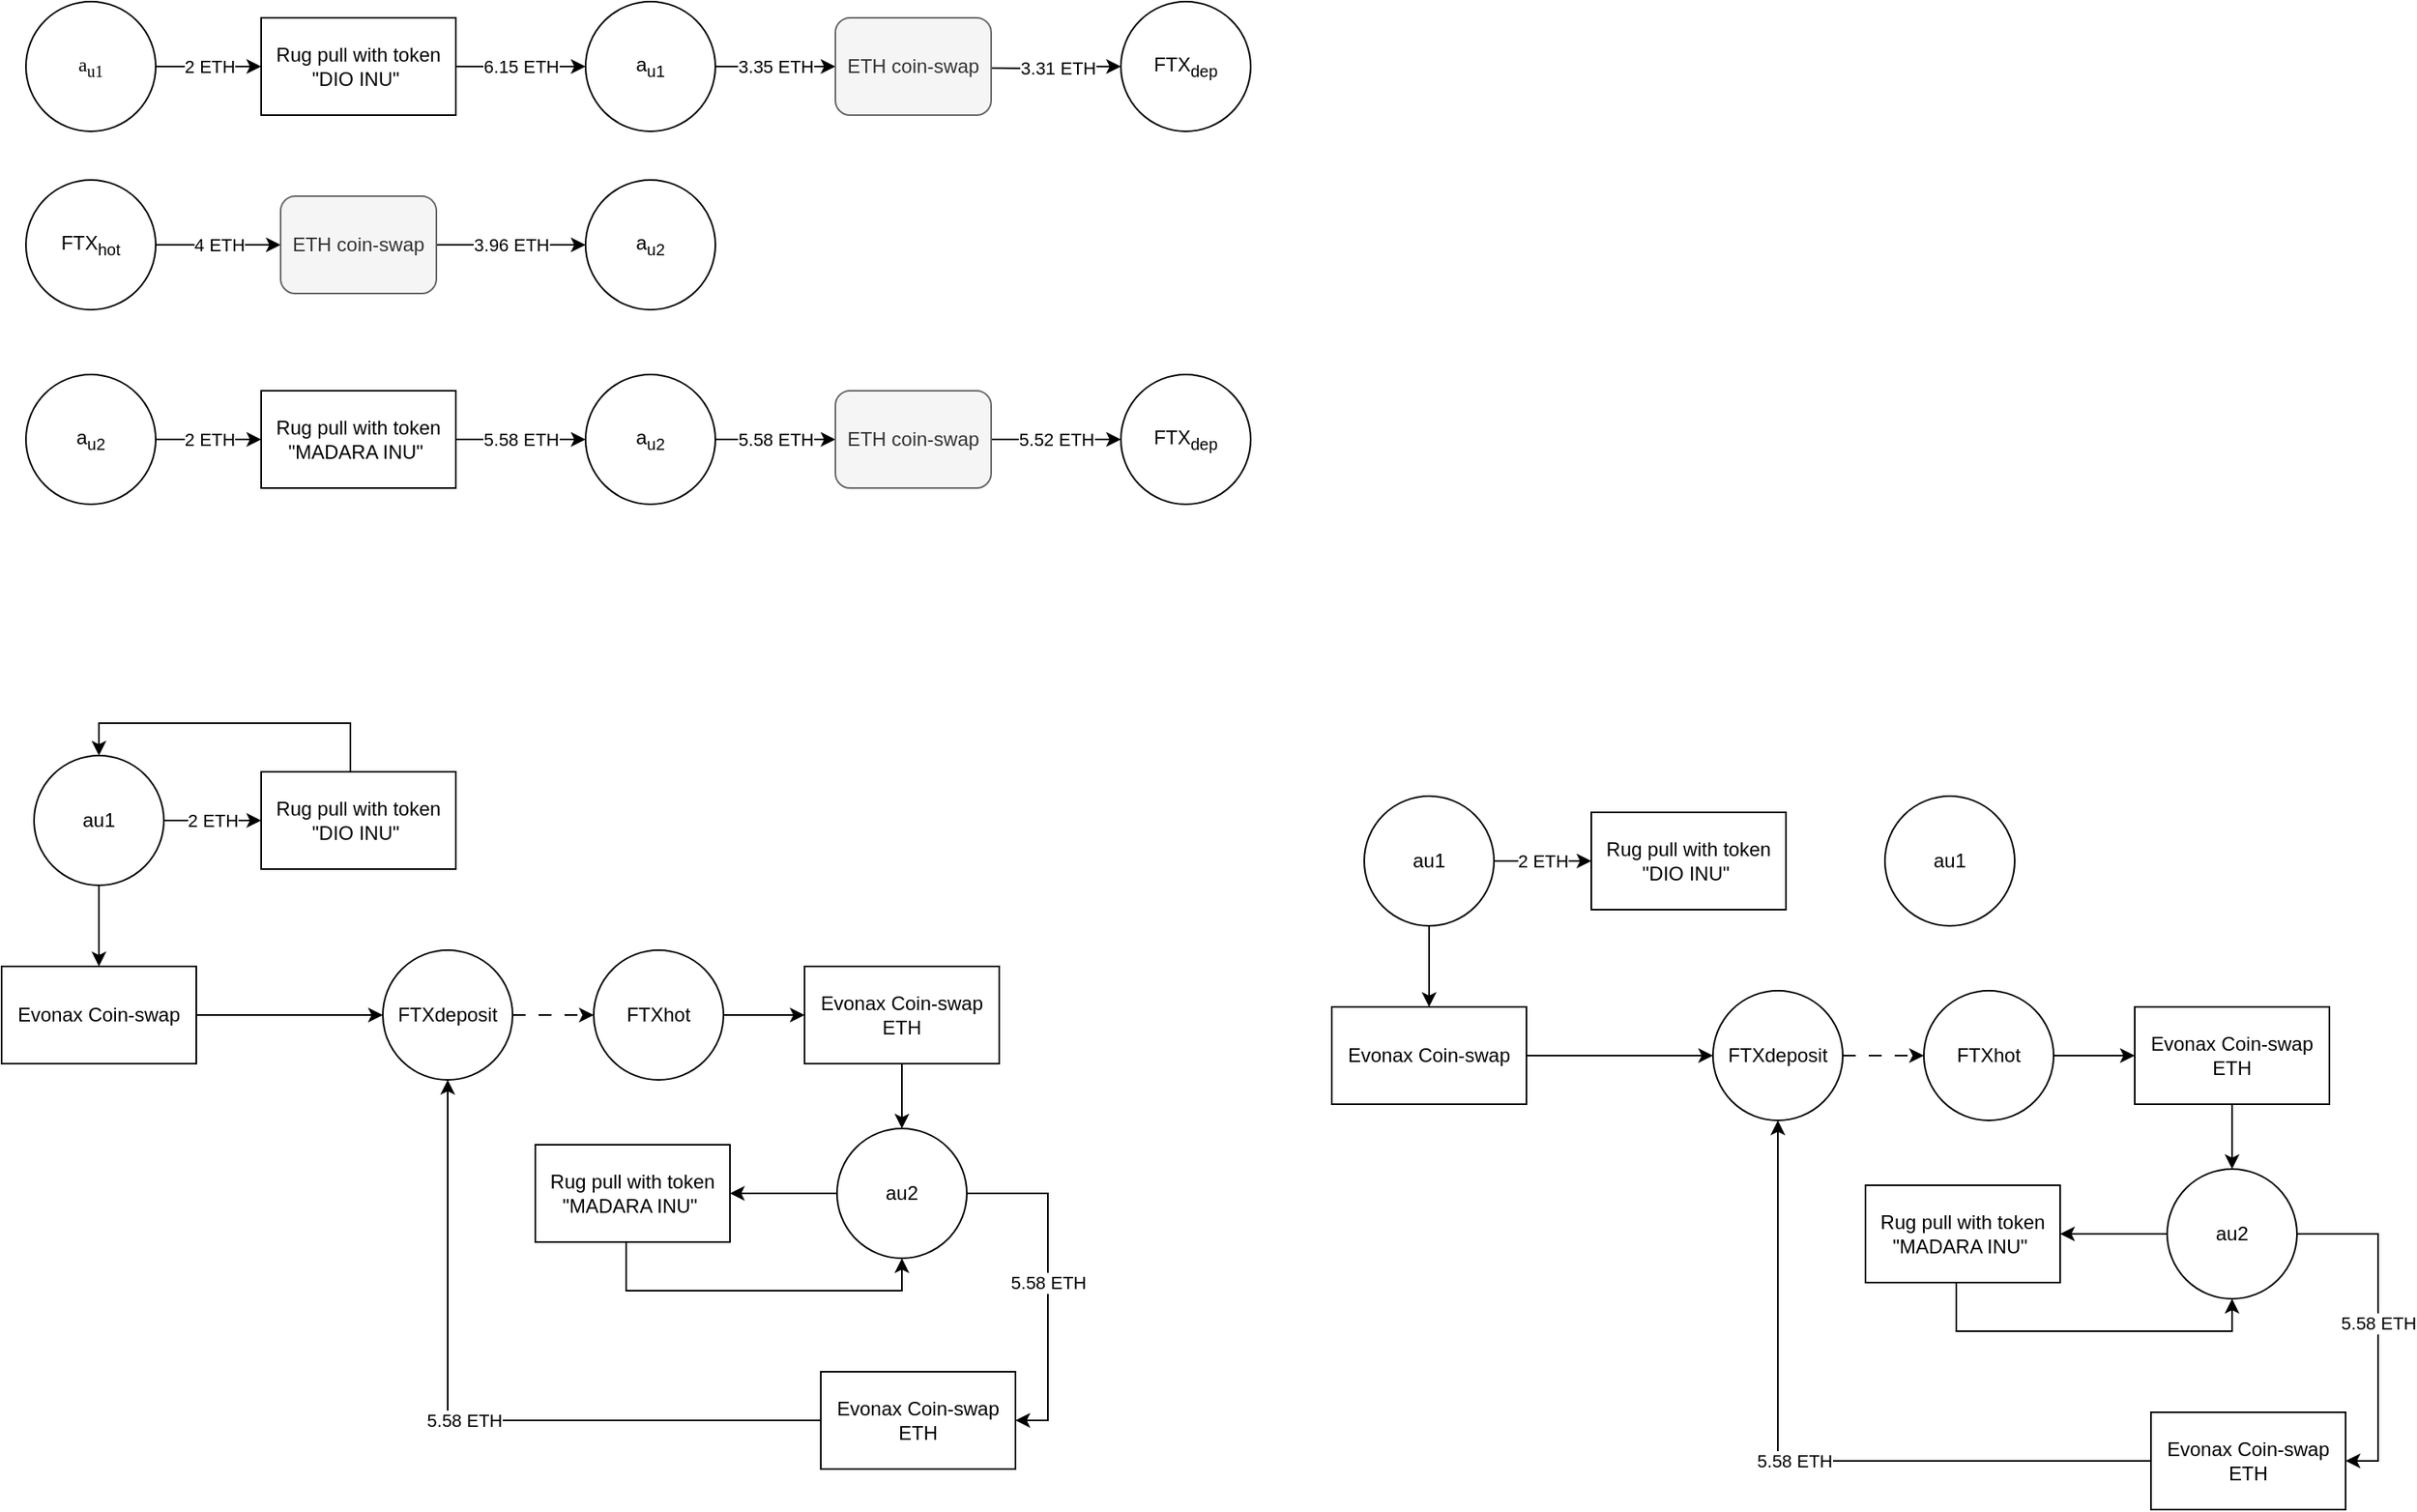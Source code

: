 <mxfile version="24.4.8" type="github">
  <diagram name="Seite-1" id="W82PlnvRWBCRj4MligmQ">
    <mxGraphModel dx="1534" dy="844" grid="1" gridSize="10" guides="1" tooltips="1" connect="1" arrows="1" fold="1" page="1" pageScale="1" pageWidth="827" pageHeight="1169" math="0" shadow="0">
      <root>
        <mxCell id="0" />
        <mxCell id="1" parent="0" />
        <mxCell id="ZjJuexm5JRDCjWlvDGG2-36" value="2 ETH" style="edgeStyle=orthogonalEdgeStyle;rounded=0;orthogonalLoop=1;jettySize=auto;html=1;entryX=0;entryY=0.5;entryDx=0;entryDy=0;" parent="1" source="ZjJuexm5JRDCjWlvDGG2-35" target="ZjJuexm5JRDCjWlvDGG2-37" edge="1">
          <mxGeometry relative="1" as="geometry">
            <mxPoint x="285" y="180" as="targetPoint" />
          </mxGeometry>
        </mxCell>
        <mxCell id="ZjJuexm5JRDCjWlvDGG2-35" value="&lt;p&gt;&lt;font face=&quot;Tahoma&quot;&gt;a&lt;sub&gt;u1&lt;/sub&gt;&lt;/font&gt;&lt;/p&gt;" style="ellipse;whiteSpace=wrap;html=1;aspect=fixed;" parent="1" vertex="1">
          <mxGeometry x="105" y="140" width="80" height="80" as="geometry" />
        </mxCell>
        <mxCell id="ZjJuexm5JRDCjWlvDGG2-53" value="6.15 ETH" style="edgeStyle=orthogonalEdgeStyle;rounded=0;orthogonalLoop=1;jettySize=auto;html=1;entryX=0;entryY=0.5;entryDx=0;entryDy=0;" parent="1" source="ZjJuexm5JRDCjWlvDGG2-37" target="ZjJuexm5JRDCjWlvDGG2-39" edge="1">
          <mxGeometry relative="1" as="geometry" />
        </mxCell>
        <mxCell id="ZjJuexm5JRDCjWlvDGG2-37" value="Rug pull with token &quot;DIO INU&quot;&amp;nbsp;" style="rounded=0;whiteSpace=wrap;html=1;" parent="1" vertex="1">
          <mxGeometry x="250" y="150" width="120" height="60" as="geometry" />
        </mxCell>
        <mxCell id="ZjJuexm5JRDCjWlvDGG2-44" value="3.35 ETH" style="edgeStyle=orthogonalEdgeStyle;rounded=0;orthogonalLoop=1;jettySize=auto;html=1;entryX=0;entryY=0.5;entryDx=0;entryDy=0;" parent="1" source="ZjJuexm5JRDCjWlvDGG2-39" target="GaLtBS_WFOr5p7Ct3-l7-18" edge="1">
          <mxGeometry x="-0.009" relative="1" as="geometry">
            <mxPoint x="564" y="180" as="targetPoint" />
            <mxPoint as="offset" />
          </mxGeometry>
        </mxCell>
        <mxCell id="ZjJuexm5JRDCjWlvDGG2-39" value="a&lt;sub&gt;u1&lt;/sub&gt;" style="ellipse;whiteSpace=wrap;html=1;aspect=fixed;" parent="1" vertex="1">
          <mxGeometry x="450" y="140" width="80" height="80" as="geometry" />
        </mxCell>
        <mxCell id="GaLtBS_WFOr5p7Ct3-l7-1" value="3.31 ETH" style="edgeStyle=orthogonalEdgeStyle;rounded=0;orthogonalLoop=1;jettySize=auto;html=1;" edge="1" parent="1" target="ZjJuexm5JRDCjWlvDGG2-43">
          <mxGeometry x="0.002" relative="1" as="geometry">
            <mxPoint x="700" y="181" as="sourcePoint" />
            <mxPoint as="offset" />
          </mxGeometry>
        </mxCell>
        <mxCell id="ZjJuexm5JRDCjWlvDGG2-43" value="FTX&lt;sub&gt;dep&lt;/sub&gt;" style="ellipse;whiteSpace=wrap;html=1;aspect=fixed;" parent="1" vertex="1">
          <mxGeometry x="780" y="140" width="80" height="80" as="geometry" />
        </mxCell>
        <mxCell id="ZjJuexm5JRDCjWlvDGG2-47" value="4 ETH" style="edgeStyle=orthogonalEdgeStyle;rounded=0;orthogonalLoop=1;jettySize=auto;html=1;exitX=1;exitY=0.5;exitDx=0;exitDy=0;entryX=0;entryY=0.5;entryDx=0;entryDy=0;" parent="1" source="ZjJuexm5JRDCjWlvDGG2-45" target="GaLtBS_WFOr5p7Ct3-l7-5" edge="1">
          <mxGeometry relative="1" as="geometry">
            <mxPoint x="230.0" y="290" as="targetPoint" />
          </mxGeometry>
        </mxCell>
        <mxCell id="ZjJuexm5JRDCjWlvDGG2-45" value="FTX&lt;sub&gt;hot&lt;/sub&gt;" style="ellipse;whiteSpace=wrap;html=1;aspect=fixed;" parent="1" vertex="1">
          <mxGeometry x="105" y="250" width="80" height="80" as="geometry" />
        </mxCell>
        <mxCell id="ZjJuexm5JRDCjWlvDGG2-49" value="3.96 ETH" style="edgeStyle=orthogonalEdgeStyle;rounded=0;orthogonalLoop=1;jettySize=auto;html=1;entryX=0;entryY=0.5;entryDx=0;entryDy=0;exitX=1;exitY=0.5;exitDx=0;exitDy=0;" parent="1" source="GaLtBS_WFOr5p7Ct3-l7-5" target="ZjJuexm5JRDCjWlvDGG2-48" edge="1">
          <mxGeometry relative="1" as="geometry">
            <mxPoint x="345.0" y="290" as="sourcePoint" />
          </mxGeometry>
        </mxCell>
        <mxCell id="ZjJuexm5JRDCjWlvDGG2-48" value="a&lt;sub&gt;u2&lt;/sub&gt;" style="ellipse;whiteSpace=wrap;html=1;aspect=fixed;" parent="1" vertex="1">
          <mxGeometry x="450" y="250" width="80" height="80" as="geometry" />
        </mxCell>
        <mxCell id="ZjJuexm5JRDCjWlvDGG2-64" value="2 ETH" style="edgeStyle=orthogonalEdgeStyle;rounded=0;orthogonalLoop=1;jettySize=auto;html=1;entryX=0;entryY=0.5;entryDx=0;entryDy=0;" parent="1" source="ZjJuexm5JRDCjWlvDGG2-65" target="ZjJuexm5JRDCjWlvDGG2-67" edge="1">
          <mxGeometry relative="1" as="geometry">
            <mxPoint x="290" y="645" as="targetPoint" />
          </mxGeometry>
        </mxCell>
        <mxCell id="ZjJuexm5JRDCjWlvDGG2-88" value="" style="edgeStyle=orthogonalEdgeStyle;rounded=0;orthogonalLoop=1;jettySize=auto;html=1;" parent="1" source="ZjJuexm5JRDCjWlvDGG2-65" target="ZjJuexm5JRDCjWlvDGG2-71" edge="1">
          <mxGeometry relative="1" as="geometry" />
        </mxCell>
        <mxCell id="ZjJuexm5JRDCjWlvDGG2-65" value="au1" style="ellipse;whiteSpace=wrap;html=1;aspect=fixed;" parent="1" vertex="1">
          <mxGeometry x="110" y="605" width="80" height="80" as="geometry" />
        </mxCell>
        <mxCell id="ZjJuexm5JRDCjWlvDGG2-87" style="edgeStyle=orthogonalEdgeStyle;rounded=0;orthogonalLoop=1;jettySize=auto;html=1;entryX=0.5;entryY=0;entryDx=0;entryDy=0;" parent="1" source="ZjJuexm5JRDCjWlvDGG2-67" target="ZjJuexm5JRDCjWlvDGG2-65" edge="1">
          <mxGeometry relative="1" as="geometry">
            <Array as="points">
              <mxPoint x="305" y="585" />
              <mxPoint x="150" y="585" />
            </Array>
          </mxGeometry>
        </mxCell>
        <mxCell id="ZjJuexm5JRDCjWlvDGG2-67" value="Rug pull with token &quot;DIO INU&quot;&amp;nbsp;" style="rounded=0;whiteSpace=wrap;html=1;" parent="1" vertex="1">
          <mxGeometry x="250" y="615" width="120" height="60" as="geometry" />
        </mxCell>
        <mxCell id="ZjJuexm5JRDCjWlvDGG2-89" style="edgeStyle=orthogonalEdgeStyle;rounded=0;orthogonalLoop=1;jettySize=auto;html=1;entryX=0;entryY=0.5;entryDx=0;entryDy=0;" parent="1" source="ZjJuexm5JRDCjWlvDGG2-71" target="ZjJuexm5JRDCjWlvDGG2-72" edge="1">
          <mxGeometry relative="1" as="geometry" />
        </mxCell>
        <mxCell id="ZjJuexm5JRDCjWlvDGG2-71" value="Evonax Coin-swap" style="rounded=0;whiteSpace=wrap;html=1;" parent="1" vertex="1">
          <mxGeometry x="90" y="735" width="120" height="60" as="geometry" />
        </mxCell>
        <mxCell id="ZjJuexm5JRDCjWlvDGG2-95" style="edgeStyle=orthogonalEdgeStyle;rounded=0;orthogonalLoop=1;jettySize=auto;html=1;entryX=0;entryY=0.5;entryDx=0;entryDy=0;dashed=1;dashPattern=8 8;" parent="1" source="ZjJuexm5JRDCjWlvDGG2-72" target="ZjJuexm5JRDCjWlvDGG2-74" edge="1">
          <mxGeometry relative="1" as="geometry" />
        </mxCell>
        <mxCell id="ZjJuexm5JRDCjWlvDGG2-72" value="FTXdeposit" style="ellipse;whiteSpace=wrap;html=1;aspect=fixed;" parent="1" vertex="1">
          <mxGeometry x="325" y="725" width="80" height="80" as="geometry" />
        </mxCell>
        <mxCell id="ZjJuexm5JRDCjWlvDGG2-73" style="edgeStyle=orthogonalEdgeStyle;rounded=0;orthogonalLoop=1;jettySize=auto;html=1;exitX=1;exitY=0.5;exitDx=0;exitDy=0;entryX=0;entryY=0.5;entryDx=0;entryDy=0;" parent="1" source="ZjJuexm5JRDCjWlvDGG2-74" target="ZjJuexm5JRDCjWlvDGG2-76" edge="1">
          <mxGeometry relative="1" as="geometry" />
        </mxCell>
        <mxCell id="ZjJuexm5JRDCjWlvDGG2-74" value="FTXhot" style="ellipse;whiteSpace=wrap;html=1;aspect=fixed;" parent="1" vertex="1">
          <mxGeometry x="455" y="725" width="80" height="80" as="geometry" />
        </mxCell>
        <mxCell id="ZjJuexm5JRDCjWlvDGG2-90" style="edgeStyle=orthogonalEdgeStyle;rounded=0;orthogonalLoop=1;jettySize=auto;html=1;entryX=0.5;entryY=0;entryDx=0;entryDy=0;" parent="1" source="ZjJuexm5JRDCjWlvDGG2-76" target="ZjJuexm5JRDCjWlvDGG2-78" edge="1">
          <mxGeometry relative="1" as="geometry" />
        </mxCell>
        <mxCell id="ZjJuexm5JRDCjWlvDGG2-76" value="Evonax Coin-swap&lt;div&gt;ETH&lt;/div&gt;" style="rounded=0;whiteSpace=wrap;html=1;" parent="1" vertex="1">
          <mxGeometry x="585" y="735" width="120" height="60" as="geometry" />
        </mxCell>
        <mxCell id="ZjJuexm5JRDCjWlvDGG2-91" style="edgeStyle=orthogonalEdgeStyle;rounded=0;orthogonalLoop=1;jettySize=auto;html=1;" parent="1" source="ZjJuexm5JRDCjWlvDGG2-78" target="ZjJuexm5JRDCjWlvDGG2-82" edge="1">
          <mxGeometry relative="1" as="geometry" />
        </mxCell>
        <mxCell id="ZjJuexm5JRDCjWlvDGG2-93" value="&lt;span style=&quot;color: rgb(0, 0, 0); font-family: Helvetica; font-size: 11px; font-style: normal; font-variant-ligatures: normal; font-variant-caps: normal; font-weight: 400; letter-spacing: normal; orphans: 2; text-align: center; text-indent: 0px; text-transform: none; widows: 2; word-spacing: 0px; -webkit-text-stroke-width: 0px; white-space: nowrap; background-color: rgb(255, 255, 255); text-decoration-thickness: initial; text-decoration-style: initial; text-decoration-color: initial; display: inline !important; float: none;&quot;&gt;5.58 ETH&lt;/span&gt;" style="edgeStyle=orthogonalEdgeStyle;rounded=0;orthogonalLoop=1;jettySize=auto;html=1;entryX=1;entryY=0.5;entryDx=0;entryDy=0;exitX=1;exitY=0.5;exitDx=0;exitDy=0;" parent="1" source="ZjJuexm5JRDCjWlvDGG2-78" target="ZjJuexm5JRDCjWlvDGG2-85" edge="1">
          <mxGeometry relative="1" as="geometry">
            <mxPoint x="755" y="1035.0" as="targetPoint" />
          </mxGeometry>
        </mxCell>
        <mxCell id="ZjJuexm5JRDCjWlvDGG2-78" value="au2" style="ellipse;whiteSpace=wrap;html=1;aspect=fixed;" parent="1" vertex="1">
          <mxGeometry x="605" y="835" width="80" height="80" as="geometry" />
        </mxCell>
        <mxCell id="ZjJuexm5JRDCjWlvDGG2-92" style="edgeStyle=orthogonalEdgeStyle;rounded=0;orthogonalLoop=1;jettySize=auto;html=1;entryX=0.5;entryY=1;entryDx=0;entryDy=0;" parent="1" source="ZjJuexm5JRDCjWlvDGG2-82" target="ZjJuexm5JRDCjWlvDGG2-78" edge="1">
          <mxGeometry relative="1" as="geometry">
            <mxPoint x="479.0" y="975.0" as="targetPoint" />
            <Array as="points">
              <mxPoint x="475" y="935" />
              <mxPoint x="645" y="935" />
            </Array>
          </mxGeometry>
        </mxCell>
        <mxCell id="ZjJuexm5JRDCjWlvDGG2-82" value="Rug pull with token &quot;MADARA INU&quot;&amp;nbsp;" style="rounded=0;whiteSpace=wrap;html=1;" parent="1" vertex="1">
          <mxGeometry x="419" y="845" width="120" height="60" as="geometry" />
        </mxCell>
        <mxCell id="ZjJuexm5JRDCjWlvDGG2-94" value="&lt;span style=&quot;color: rgb(0, 0, 0); font-family: Helvetica; font-size: 11px; font-style: normal; font-variant-ligatures: normal; font-variant-caps: normal; font-weight: 400; letter-spacing: normal; orphans: 2; text-align: center; text-indent: 0px; text-transform: none; widows: 2; word-spacing: 0px; -webkit-text-stroke-width: 0px; white-space: nowrap; background-color: rgb(255, 255, 255); text-decoration-thickness: initial; text-decoration-style: initial; text-decoration-color: initial; display: inline !important; float: none;&quot;&gt;5.58 ETH&lt;/span&gt;" style="edgeStyle=orthogonalEdgeStyle;rounded=0;orthogonalLoop=1;jettySize=auto;html=1;entryX=0.5;entryY=1;entryDx=0;entryDy=0;" parent="1" source="ZjJuexm5JRDCjWlvDGG2-85" target="ZjJuexm5JRDCjWlvDGG2-72" edge="1">
          <mxGeometry relative="1" as="geometry" />
        </mxCell>
        <mxCell id="ZjJuexm5JRDCjWlvDGG2-85" value="Evonax Coin-swap&lt;div&gt;ETH&lt;/div&gt;" style="rounded=0;whiteSpace=wrap;html=1;" parent="1" vertex="1">
          <mxGeometry x="595" y="985" width="120" height="60" as="geometry" />
        </mxCell>
        <mxCell id="o3WEUzkVEZmSLn_VWQB0-1" value="2 ETH" style="edgeStyle=orthogonalEdgeStyle;rounded=0;orthogonalLoop=1;jettySize=auto;html=1;entryX=0;entryY=0.5;entryDx=0;entryDy=0;" parent="1" source="o3WEUzkVEZmSLn_VWQB0-3" target="o3WEUzkVEZmSLn_VWQB0-5" edge="1">
          <mxGeometry relative="1" as="geometry">
            <mxPoint x="1110" y="670" as="targetPoint" />
          </mxGeometry>
        </mxCell>
        <mxCell id="o3WEUzkVEZmSLn_VWQB0-2" value="" style="edgeStyle=orthogonalEdgeStyle;rounded=0;orthogonalLoop=1;jettySize=auto;html=1;" parent="1" source="o3WEUzkVEZmSLn_VWQB0-3" target="o3WEUzkVEZmSLn_VWQB0-7" edge="1">
          <mxGeometry relative="1" as="geometry" />
        </mxCell>
        <mxCell id="o3WEUzkVEZmSLn_VWQB0-3" value="au1" style="ellipse;whiteSpace=wrap;html=1;aspect=fixed;" parent="1" vertex="1">
          <mxGeometry x="930" y="630" width="80" height="80" as="geometry" />
        </mxCell>
        <mxCell id="o3WEUzkVEZmSLn_VWQB0-5" value="Rug pull with token &quot;DIO INU&quot;&amp;nbsp;" style="rounded=0;whiteSpace=wrap;html=1;" parent="1" vertex="1">
          <mxGeometry x="1070" y="640" width="120" height="60" as="geometry" />
        </mxCell>
        <mxCell id="o3WEUzkVEZmSLn_VWQB0-6" style="edgeStyle=orthogonalEdgeStyle;rounded=0;orthogonalLoop=1;jettySize=auto;html=1;entryX=0;entryY=0.5;entryDx=0;entryDy=0;" parent="1" source="o3WEUzkVEZmSLn_VWQB0-7" target="o3WEUzkVEZmSLn_VWQB0-9" edge="1">
          <mxGeometry relative="1" as="geometry" />
        </mxCell>
        <mxCell id="o3WEUzkVEZmSLn_VWQB0-7" value="Evonax Coin-swap" style="rounded=0;whiteSpace=wrap;html=1;" parent="1" vertex="1">
          <mxGeometry x="910" y="760" width="120" height="60" as="geometry" />
        </mxCell>
        <mxCell id="o3WEUzkVEZmSLn_VWQB0-8" style="edgeStyle=orthogonalEdgeStyle;rounded=0;orthogonalLoop=1;jettySize=auto;html=1;entryX=0;entryY=0.5;entryDx=0;entryDy=0;dashed=1;dashPattern=8 8;" parent="1" source="o3WEUzkVEZmSLn_VWQB0-9" target="o3WEUzkVEZmSLn_VWQB0-11" edge="1">
          <mxGeometry relative="1" as="geometry" />
        </mxCell>
        <mxCell id="o3WEUzkVEZmSLn_VWQB0-9" value="FTXdeposit" style="ellipse;whiteSpace=wrap;html=1;aspect=fixed;" parent="1" vertex="1">
          <mxGeometry x="1145" y="750" width="80" height="80" as="geometry" />
        </mxCell>
        <mxCell id="o3WEUzkVEZmSLn_VWQB0-10" style="edgeStyle=orthogonalEdgeStyle;rounded=0;orthogonalLoop=1;jettySize=auto;html=1;exitX=1;exitY=0.5;exitDx=0;exitDy=0;entryX=0;entryY=0.5;entryDx=0;entryDy=0;" parent="1" source="o3WEUzkVEZmSLn_VWQB0-11" target="o3WEUzkVEZmSLn_VWQB0-13" edge="1">
          <mxGeometry relative="1" as="geometry" />
        </mxCell>
        <mxCell id="o3WEUzkVEZmSLn_VWQB0-11" value="FTXhot" style="ellipse;whiteSpace=wrap;html=1;aspect=fixed;" parent="1" vertex="1">
          <mxGeometry x="1275" y="750" width="80" height="80" as="geometry" />
        </mxCell>
        <mxCell id="o3WEUzkVEZmSLn_VWQB0-12" style="edgeStyle=orthogonalEdgeStyle;rounded=0;orthogonalLoop=1;jettySize=auto;html=1;entryX=0.5;entryY=0;entryDx=0;entryDy=0;" parent="1" source="o3WEUzkVEZmSLn_VWQB0-13" target="o3WEUzkVEZmSLn_VWQB0-16" edge="1">
          <mxGeometry relative="1" as="geometry" />
        </mxCell>
        <mxCell id="o3WEUzkVEZmSLn_VWQB0-13" value="Evonax Coin-swap&lt;div&gt;ETH&lt;/div&gt;" style="rounded=0;whiteSpace=wrap;html=1;" parent="1" vertex="1">
          <mxGeometry x="1405" y="760" width="120" height="60" as="geometry" />
        </mxCell>
        <mxCell id="o3WEUzkVEZmSLn_VWQB0-14" style="edgeStyle=orthogonalEdgeStyle;rounded=0;orthogonalLoop=1;jettySize=auto;html=1;" parent="1" source="o3WEUzkVEZmSLn_VWQB0-16" target="o3WEUzkVEZmSLn_VWQB0-18" edge="1">
          <mxGeometry relative="1" as="geometry" />
        </mxCell>
        <mxCell id="o3WEUzkVEZmSLn_VWQB0-15" value="&lt;span style=&quot;color: rgb(0, 0, 0); font-family: Helvetica; font-size: 11px; font-style: normal; font-variant-ligatures: normal; font-variant-caps: normal; font-weight: 400; letter-spacing: normal; orphans: 2; text-align: center; text-indent: 0px; text-transform: none; widows: 2; word-spacing: 0px; -webkit-text-stroke-width: 0px; white-space: nowrap; background-color: rgb(255, 255, 255); text-decoration-thickness: initial; text-decoration-style: initial; text-decoration-color: initial; display: inline !important; float: none;&quot;&gt;5.58 ETH&lt;/span&gt;" style="edgeStyle=orthogonalEdgeStyle;rounded=0;orthogonalLoop=1;jettySize=auto;html=1;entryX=1;entryY=0.5;entryDx=0;entryDy=0;exitX=1;exitY=0.5;exitDx=0;exitDy=0;" parent="1" source="o3WEUzkVEZmSLn_VWQB0-16" target="o3WEUzkVEZmSLn_VWQB0-20" edge="1">
          <mxGeometry relative="1" as="geometry">
            <mxPoint x="1575" y="1060.0" as="targetPoint" />
          </mxGeometry>
        </mxCell>
        <mxCell id="o3WEUzkVEZmSLn_VWQB0-16" value="au2" style="ellipse;whiteSpace=wrap;html=1;aspect=fixed;" parent="1" vertex="1">
          <mxGeometry x="1425" y="860" width="80" height="80" as="geometry" />
        </mxCell>
        <mxCell id="o3WEUzkVEZmSLn_VWQB0-17" style="edgeStyle=orthogonalEdgeStyle;rounded=0;orthogonalLoop=1;jettySize=auto;html=1;entryX=0.5;entryY=1;entryDx=0;entryDy=0;" parent="1" source="o3WEUzkVEZmSLn_VWQB0-18" target="o3WEUzkVEZmSLn_VWQB0-16" edge="1">
          <mxGeometry relative="1" as="geometry">
            <mxPoint x="1299.0" y="1000.0" as="targetPoint" />
            <Array as="points">
              <mxPoint x="1295" y="960" />
              <mxPoint x="1465" y="960" />
            </Array>
          </mxGeometry>
        </mxCell>
        <mxCell id="o3WEUzkVEZmSLn_VWQB0-18" value="Rug pull with token &quot;MADARA INU&quot;&amp;nbsp;" style="rounded=0;whiteSpace=wrap;html=1;" parent="1" vertex="1">
          <mxGeometry x="1239" y="870" width="120" height="60" as="geometry" />
        </mxCell>
        <mxCell id="o3WEUzkVEZmSLn_VWQB0-19" value="&lt;span style=&quot;color: rgb(0, 0, 0); font-family: Helvetica; font-size: 11px; font-style: normal; font-variant-ligatures: normal; font-variant-caps: normal; font-weight: 400; letter-spacing: normal; orphans: 2; text-align: center; text-indent: 0px; text-transform: none; widows: 2; word-spacing: 0px; -webkit-text-stroke-width: 0px; white-space: nowrap; background-color: rgb(255, 255, 255); text-decoration-thickness: initial; text-decoration-style: initial; text-decoration-color: initial; display: inline !important; float: none;&quot;&gt;5.58 ETH&lt;/span&gt;" style="edgeStyle=orthogonalEdgeStyle;rounded=0;orthogonalLoop=1;jettySize=auto;html=1;entryX=0.5;entryY=1;entryDx=0;entryDy=0;" parent="1" source="o3WEUzkVEZmSLn_VWQB0-20" target="o3WEUzkVEZmSLn_VWQB0-9" edge="1">
          <mxGeometry relative="1" as="geometry" />
        </mxCell>
        <mxCell id="o3WEUzkVEZmSLn_VWQB0-20" value="Evonax Coin-swap&lt;div&gt;ETH&lt;/div&gt;" style="rounded=0;whiteSpace=wrap;html=1;" parent="1" vertex="1">
          <mxGeometry x="1415" y="1010" width="120" height="60" as="geometry" />
        </mxCell>
        <mxCell id="o3WEUzkVEZmSLn_VWQB0-21" value="au1" style="ellipse;whiteSpace=wrap;html=1;aspect=fixed;" parent="1" vertex="1">
          <mxGeometry x="1251" y="630" width="80" height="80" as="geometry" />
        </mxCell>
        <mxCell id="GaLtBS_WFOr5p7Ct3-l7-5" value="ETH coin-swap" style="rounded=1;whiteSpace=wrap;html=1;fillColor=#f5f5f5;fontColor=#333333;strokeColor=#666666;" vertex="1" parent="1">
          <mxGeometry x="262" y="260" width="96" height="60" as="geometry" />
        </mxCell>
        <mxCell id="GaLtBS_WFOr5p7Ct3-l7-9" value="2 ETH" style="edgeStyle=orthogonalEdgeStyle;rounded=0;orthogonalLoop=1;jettySize=auto;html=1;entryX=0;entryY=0.5;entryDx=0;entryDy=0;" edge="1" parent="1" source="GaLtBS_WFOr5p7Ct3-l7-10" target="GaLtBS_WFOr5p7Ct3-l7-13">
          <mxGeometry relative="1" as="geometry" />
        </mxCell>
        <mxCell id="GaLtBS_WFOr5p7Ct3-l7-10" value="a&lt;sub&gt;u2&lt;/sub&gt;" style="ellipse;whiteSpace=wrap;html=1;aspect=fixed;" vertex="1" parent="1">
          <mxGeometry x="105" y="370" width="80" height="80" as="geometry" />
        </mxCell>
        <mxCell id="GaLtBS_WFOr5p7Ct3-l7-11" value="5.58 ETH" style="edgeStyle=orthogonalEdgeStyle;rounded=0;orthogonalLoop=1;jettySize=auto;html=1;entryX=0;entryY=0.5;entryDx=0;entryDy=0;exitX=1;exitY=0.5;exitDx=0;exitDy=0;" edge="1" parent="1" source="GaLtBS_WFOr5p7Ct3-l7-14" target="GaLtBS_WFOr5p7Ct3-l7-17">
          <mxGeometry relative="1" as="geometry">
            <mxPoint x="617.5" y="410" as="sourcePoint" />
            <mxPoint x="565" y="410" as="targetPoint" />
          </mxGeometry>
        </mxCell>
        <mxCell id="GaLtBS_WFOr5p7Ct3-l7-12" value="5.58 ETH" style="edgeStyle=orthogonalEdgeStyle;rounded=0;orthogonalLoop=1;jettySize=auto;html=1;entryX=0;entryY=0.5;entryDx=0;entryDy=0;" edge="1" parent="1" source="GaLtBS_WFOr5p7Ct3-l7-13" target="GaLtBS_WFOr5p7Ct3-l7-14">
          <mxGeometry relative="1" as="geometry" />
        </mxCell>
        <mxCell id="GaLtBS_WFOr5p7Ct3-l7-13" value="Rug pull with token &quot;MADARA INU&quot;&amp;nbsp;" style="rounded=0;whiteSpace=wrap;html=1;" vertex="1" parent="1">
          <mxGeometry x="250" y="380" width="120" height="60" as="geometry" />
        </mxCell>
        <mxCell id="GaLtBS_WFOr5p7Ct3-l7-14" value="a&lt;sub&gt;u2&lt;/sub&gt;" style="ellipse;whiteSpace=wrap;html=1;aspect=fixed;" vertex="1" parent="1">
          <mxGeometry x="450" y="370" width="80" height="80" as="geometry" />
        </mxCell>
        <mxCell id="GaLtBS_WFOr5p7Ct3-l7-16" value="5.52 ETH" style="edgeStyle=orthogonalEdgeStyle;rounded=0;orthogonalLoop=1;jettySize=auto;html=1;entryX=0;entryY=0.5;entryDx=0;entryDy=0;" edge="1" parent="1" source="GaLtBS_WFOr5p7Ct3-l7-17" target="GaLtBS_WFOr5p7Ct3-l7-19">
          <mxGeometry relative="1" as="geometry">
            <mxPoint x="770" y="410" as="targetPoint" />
          </mxGeometry>
        </mxCell>
        <mxCell id="GaLtBS_WFOr5p7Ct3-l7-17" value="ETH coin-swap" style="rounded=1;whiteSpace=wrap;html=1;fillColor=#f5f5f5;fontColor=#333333;strokeColor=#666666;" vertex="1" parent="1">
          <mxGeometry x="604" y="380" width="96" height="60" as="geometry" />
        </mxCell>
        <mxCell id="GaLtBS_WFOr5p7Ct3-l7-18" value="ETH coin-swap" style="rounded=1;whiteSpace=wrap;html=1;fillColor=#f5f5f5;fontColor=#333333;strokeColor=#666666;" vertex="1" parent="1">
          <mxGeometry x="604" y="150" width="96" height="60" as="geometry" />
        </mxCell>
        <mxCell id="GaLtBS_WFOr5p7Ct3-l7-19" value="FTX&lt;sub&gt;dep&lt;/sub&gt;" style="ellipse;whiteSpace=wrap;html=1;aspect=fixed;" vertex="1" parent="1">
          <mxGeometry x="780" y="370" width="80" height="80" as="geometry" />
        </mxCell>
      </root>
    </mxGraphModel>
  </diagram>
</mxfile>
